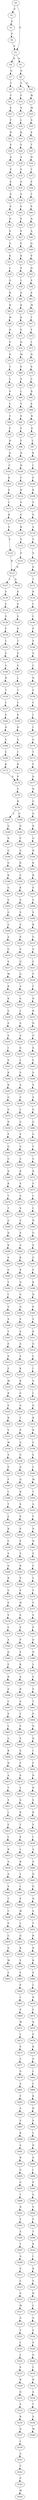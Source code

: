 strict digraph  {
	S0 -> S1 [ label = P ];
	S0 -> S2 [ label = P ];
	S1 -> S3 [ label = P ];
	S2 -> S4 [ label = R ];
	S2 -> S5 [ label = K ];
	S3 -> S6 [ label = P ];
	S4 -> S7 [ label = Q ];
	S5 -> S8 [ label = Q ];
	S6 -> S2 [ label = P ];
	S7 -> S9 [ label = T ];
	S8 -> S10 [ label = D ];
	S8 -> S11 [ label = S ];
	S9 -> S12 [ label = Y ];
	S10 -> S13 [ label = W ];
	S11 -> S14 [ label = F ];
	S12 -> S15 [ label = S ];
	S13 -> S16 [ label = M ];
	S14 -> S17 [ label = A ];
	S15 -> S18 [ label = F ];
	S16 -> S19 [ label = S ];
	S17 -> S20 [ label = L ];
	S18 -> S21 [ label = R ];
	S19 -> S22 [ label = E ];
	S20 -> S23 [ label = K ];
	S21 -> S24 [ label = P ];
	S22 -> S25 [ label = T ];
	S23 -> S26 [ label = V ];
	S24 -> S27 [ label = A ];
	S25 -> S28 [ label = H ];
	S26 -> S29 [ label = A ];
	S27 -> S30 [ label = E ];
	S28 -> S31 [ label = T ];
	S29 -> S32 [ label = E ];
	S30 -> S33 [ label = E ];
	S31 -> S34 [ label = P ];
	S32 -> S35 [ label = A ];
	S33 -> S36 [ label = E ];
	S34 -> S37 [ label = T ];
	S35 -> S38 [ label = A ];
	S36 -> S39 [ label = E ];
	S37 -> S40 [ label = P ];
	S38 -> S41 [ label = S ];
	S39 -> S42 [ label = D ];
	S40 -> S43 [ label = Q ];
	S41 -> S44 [ label = E ];
	S42 -> S45 [ label = S ];
	S43 -> S46 [ label = A ];
	S44 -> S47 [ label = P ];
	S45 -> S48 [ label = A ];
	S46 -> S49 [ label = Q ];
	S47 -> S50 [ label = E ];
	S48 -> S51 [ label = K ];
	S49 -> S52 [ label = P ];
	S50 -> S53 [ label = K ];
	S51 -> S54 [ label = L ];
	S52 -> S55 [ label = Q ];
	S53 -> S56 [ label = S ];
	S54 -> S57 [ label = G ];
	S55 -> S58 [ label = S ];
	S56 -> S59 [ label = L ];
	S57 -> S60 [ label = R ];
	S58 -> S61 [ label = E ];
	S59 -> S62 [ label = G ];
	S60 -> S63 [ label = R ];
	S61 -> S64 [ label = M ];
	S62 -> S65 [ label = K ];
	S63 -> S66 [ label = W ];
	S64 -> S67 [ label = T ];
	S65 -> S68 [ label = K ];
	S66 -> S69 [ label = D ];
	S67 -> S70 [ label = F ];
	S68 -> S71 [ label = S ];
	S69 -> S72 [ label = P ];
	S70 -> S73 [ label = L ];
	S71 -> S74 [ label = D ];
	S72 -> S75 [ label = D ];
	S73 -> S76 [ label = N ];
	S74 -> S77 [ label = M ];
	S75 -> S78 [ label = T ];
	S76 -> S79 [ label = S ];
	S77 -> S80 [ label = E ];
	S78 -> S81 [ label = L ];
	S79 -> S82 [ label = C ];
	S80 -> S83 [ label = S ];
	S81 -> S84 [ label = V ];
	S82 -> S85 [ label = D ];
	S83 -> S86 [ label = L ];
	S84 -> S87 [ label = L ];
	S85 -> S88 [ label = S ];
	S86 -> S89 [ label = V ];
	S87 -> S90 [ label = Y ];
	S88 -> S91 [ label = N ];
	S89 -> S92 [ label = V ];
	S90 -> S93 [ label = F ];
	S91 -> S94 [ label = S ];
	S92 -> S95 [ label = F ];
	S93 -> S96 [ label = H ];
	S94 -> S97 [ label = C ];
	S95 -> S98 [ label = F ];
	S96 -> S99 [ label = Q ];
	S97 -> S100 [ label = R ];
	S98 -> S101 [ label = H ];
	S99 -> S102 [ label = C ];
	S100 -> S103 [ label = I ];
	S101 -> S104 [ label = H ];
	S102 -> S105 [ label = K ];
	S103 -> S106 [ label = F ];
	S104 -> S107 [ label = C ];
	S105 -> S108 [ label = E ];
	S106 -> S109 [ label = K ];
	S107 -> S110 [ label = K ];
	S108 -> S111 [ label = C ];
	S109 -> S112 [ label = S ];
	S110 -> S113 [ label = E ];
	S111 -> S114 [ label = K ];
	S112 -> S115 [ label = S ];
	S113 -> S116 [ label = C ];
	S114 -> S117 [ label = V ];
	S115 -> S118 [ label = A ];
	S116 -> S119 [ label = K ];
	S117 -> S120 [ label = F ];
	S118 -> S121 [ label = V ];
	S119 -> S122 [ label = V ];
	S120 -> S123 [ label = R ];
	S121 -> S124 [ label = V ];
	S122 -> S125 [ label = F ];
	S123 -> S126 [ label = A ];
	S123 -> S127 [ label = T ];
	S124 -> S128 [ label = D ];
	S125 -> S123 [ label = R ];
	S126 -> S129 [ label = S ];
	S127 -> S130 [ label = S ];
	S128 -> S131 [ label = T ];
	S129 -> S132 [ label = S ];
	S130 -> S133 [ label = S ];
	S131 -> S134 [ label = K ];
	S132 -> S135 [ label = V ];
	S133 -> S136 [ label = V ];
	S134 -> S137 [ label = I ];
	S135 -> S138 [ label = F ];
	S136 -> S139 [ label = F ];
	S137 -> S140 [ label = C ];
	S138 -> S141 [ label = T ];
	S139 -> S142 [ label = T ];
	S140 -> S143 [ label = P ];
	S141 -> S144 [ label = E ];
	S142 -> S145 [ label = E ];
	S143 -> S146 [ label = S ];
	S144 -> S147 [ label = V ];
	S145 -> S148 [ label = V ];
	S146 -> S149 [ label = G ];
	S147 -> S150 [ label = L ];
	S148 -> S151 [ label = H ];
	S149 -> S152 [ label = C ];
	S150 -> S153 [ label = T ];
	S151 -> S154 [ label = T ];
	S152 -> S155 [ label = N ];
	S153 -> S156 [ label = C ];
	S154 -> S157 [ label = C ];
	S155 -> S158 [ label = P ];
	S156 -> S159 [ label = P ];
	S157 -> S160 [ label = P ];
	S158 -> S161 [ label = C ];
	S159 -> S162 [ label = D ];
	S160 -> S163 [ label = D ];
	S161 -> S164 [ label = I ];
	S162 -> S165 [ label = G ];
	S163 -> S166 [ label = G ];
	S164 -> S167 [ label = I ];
	S165 -> S168 [ label = C ];
	S166 -> S169 [ label = C ];
	S167 -> S170 [ label = G ];
	S168 -> S171 [ label = K ];
	S169 -> S172 [ label = K ];
	S170 -> S173 [ label = T ];
	S171 -> S174 [ label = P ];
	S172 -> S174 [ label = P ];
	S173 -> S175 [ label = F ];
	S174 -> S176 [ label = C ];
	S175 -> S177 [ label = Q ];
	S176 -> S178 [ label = R ];
	S177 -> S179 [ label = N ];
	S178 -> S180 [ label = P ];
	S178 -> S181 [ label = L ];
	S179 -> S182 [ label = G ];
	S180 -> S183 [ label = Q ];
	S181 -> S184 [ label = Q ];
	S182 -> S185 [ label = G ];
	S183 -> S186 [ label = E ];
	S184 -> S187 [ label = N ];
	S185 -> S188 [ label = N ];
	S186 -> S189 [ label = G ];
	S187 -> S190 [ label = G ];
	S188 -> S191 [ label = G ];
	S189 -> S192 [ label = D ];
	S190 -> S193 [ label = G ];
	S191 -> S194 [ label = R ];
	S192 -> S195 [ label = G ];
	S193 -> S196 [ label = K ];
	S194 -> S197 [ label = K ];
	S195 -> S198 [ label = K ];
	S196 -> S199 [ label = G ];
	S197 -> S200 [ label = R ];
	S198 -> S201 [ label = G ];
	S199 -> S202 [ label = S ];
	S200 -> S203 [ label = G ];
	S201 -> S204 [ label = S ];
	S202 -> S205 [ label = G ];
	S203 -> S206 [ label = G ];
	S204 -> S207 [ label = G ];
	S205 -> S208 [ label = G ];
	S206 -> S209 [ label = S ];
	S207 -> S210 [ label = S ];
	S208 -> S211 [ label = S ];
	S209 -> S212 [ label = K ];
	S210 -> S213 [ label = G ];
	S211 -> S214 [ label = G ];
	S212 -> S215 [ label = G ];
	S213 -> S216 [ label = Q ];
	S214 -> S217 [ label = S ];
	S215 -> S218 [ label = G ];
	S216 -> S219 [ label = G ];
	S217 -> S220 [ label = M ];
	S218 -> S221 [ label = G ];
	S219 -> S222 [ label = A ];
	S220 -> S223 [ label = R ];
	S221 -> S224 [ label = V ];
	S222 -> S225 [ label = G ];
	S223 -> S226 [ label = K ];
	S224 -> S227 [ label = T ];
	S225 -> S228 [ label = L ];
	S226 -> S229 [ label = G ];
	S227 -> S230 [ label = N ];
	S228 -> S231 [ label = G ];
	S229 -> S232 [ label = E ];
	S230 -> S233 [ label = K ];
	S231 -> S234 [ label = A ];
	S232 -> S235 [ label = S ];
	S233 -> S236 [ label = D ];
	S234 -> S237 [ label = G ];
	S235 -> S238 [ label = I ];
	S236 -> S239 [ label = G ];
	S237 -> S240 [ label = L ];
	S238 -> S241 [ label = S ];
	S239 -> S242 [ label = S ];
	S240 -> S243 [ label = G ];
	S241 -> S244 [ label = K ];
	S242 -> S245 [ label = S ];
	S243 -> S246 [ label = A ];
	S244 -> S247 [ label = K ];
	S245 -> S248 [ label = G ];
	S246 -> S249 [ label = G ];
	S247 -> S250 [ label = G ];
	S248 -> S251 [ label = S ];
	S249 -> S252 [ label = L ];
	S250 -> S253 [ label = G ];
	S251 -> S254 [ label = A ];
	S252 -> S255 [ label = G ];
	S253 -> S256 [ label = D ];
	S254 -> S257 [ label = G ];
	S255 -> S258 [ label = S ];
	S256 -> S259 [ label = P ];
	S257 -> S260 [ label = G ];
	S258 -> S261 [ label = G ];
	S259 -> S262 [ label = G ];
	S260 -> S263 [ label = G ];
	S261 -> S264 [ label = A ];
	S262 -> S265 [ label = G ];
	S263 -> S266 [ label = T ];
	S264 -> S267 [ label = K ];
	S265 -> S268 [ label = D ];
	S266 -> S269 [ label = G ];
	S267 -> S270 [ label = S ];
	S268 -> S271 [ label = K ];
	S269 -> S272 [ label = R ];
	S270 -> S273 [ label = G ];
	S271 -> S274 [ label = T ];
	S272 -> S275 [ label = G ];
	S273 -> S276 [ label = S ];
	S274 -> S277 [ label = T ];
	S275 -> S278 [ label = I ];
	S276 -> S279 [ label = A ];
	S277 -> S280 [ label = G ];
	S278 -> S281 [ label = L ];
	S279 -> S282 [ label = S ];
	S280 -> S283 [ label = D ];
	S281 -> S284 [ label = N ];
	S282 -> S285 [ label = G ];
	S283 -> S286 [ label = K ];
	S284 -> S287 [ label = G ];
	S285 -> S288 [ label = K ];
	S286 -> S289 [ label = S ];
	S287 -> S290 [ label = S ];
	S288 -> S291 [ label = K ];
	S289 -> S292 [ label = G ];
	S290 -> S293 [ label = G ];
	S291 -> S294 [ label = G ];
	S292 -> S295 [ label = Y ];
	S293 -> S296 [ label = S ];
	S294 -> S297 [ label = G ];
	S295 -> S298 [ label = C ];
	S296 -> S299 [ label = K ];
	S297 -> S300 [ label = G ];
	S298 -> S301 [ label = V ];
	S299 -> S302 [ label = D ];
	S300 -> S303 [ label = E ];
	S301 -> S304 [ label = A ];
	S302 -> S305 [ label = P ];
	S303 -> S306 [ label = S ];
	S304 -> S307 [ label = T ];
	S305 -> S308 [ label = V ];
	S306 -> S309 [ label = A ];
	S307 -> S310 [ label = E ];
	S308 -> S311 [ label = K ];
	S309 -> S312 [ label = S ];
	S310 -> S313 [ label = S ];
	S311 -> S314 [ label = G ];
	S312 -> S315 [ label = K ];
	S313 -> S316 [ label = F ];
	S314 -> S317 [ label = L ];
	S315 -> S318 [ label = K ];
	S316 -> S319 [ label = M ];
	S317 -> S320 [ label = I ];
	S318 -> S321 [ label = G ];
	S319 -> S322 [ label = R ];
	S320 -> S323 [ label = G ];
	S321 -> S324 [ label = G ];
	S322 -> S325 [ label = V ];
	S323 -> S326 [ label = L ];
	S324 -> S327 [ label = T ];
	S325 -> S328 [ label = R ];
	S326 -> S329 [ label = G ];
	S327 -> S330 [ label = P ];
	S328 -> S331 [ label = V ];
	S329 -> S332 [ label = R ];
	S330 -> S333 [ label = G ];
	S331 -> S334 [ label = W ];
	S332 -> S335 [ label = R ];
	S333 -> S336 [ label = G ];
	S334 -> S337 [ label = A ];
	S335 -> S338 [ label = G ];
	S336 -> S339 [ label = Q ];
	S337 -> S340 [ label = P ];
	S338 -> S341 [ label = E ];
	S339 -> S342 [ label = Q ];
	S340 -> S343 [ label = F ];
	S341 -> S344 [ label = C ];
	S342 -> S345 [ label = K ];
	S343 -> S346 [ label = L ];
	S344 -> S347 [ label = M ];
	S345 -> S348 [ label = S ];
	S346 -> S349 [ label = T ];
	S347 -> S350 [ label = T ];
	S348 -> S351 [ label = P ];
	S349 -> S352 [ label = E ];
	S350 -> S353 [ label = A ];
	S351 -> S354 [ label = P ];
	S352 -> S355 [ label = R ];
	S353 -> S356 [ label = Y ];
	S354 -> S357 [ label = P ];
	S355 -> S358 [ label = C ];
	S356 -> S359 [ label = N ];
	S357 -> S360 [ label = S ];
	S358 -> S361 [ label = S ];
	S359 -> S362 [ label = N ];
	S360 -> S363 [ label = R ];
	S361 -> S364 [ label = Q ];
	S362 -> S365 [ label = S ];
	S363 -> S366 [ label = P ];
	S364 -> S367 [ label = R ];
	S365 -> S368 [ label = C ];
	S366 -> S369 [ label = P ];
	S367 -> S370 [ label = G ];
	S368 -> S371 [ label = Y ];
	S369 -> S372 [ label = H ];
	S370 -> S373 [ label = P ];
	S371 -> S374 [ label = V ];
	S372 -> S375 [ label = S ];
	S373 -> S376 [ label = V ];
	S374 -> S377 [ label = Y ];
	S375 -> S378 [ label = P ];
	S376 -> S379 [ label = F ];
	S377 -> S380 [ label = V ];
	S378 -> S381 [ label = P ];
	S379 -> S382 [ label = A ];
	S380 -> S383 [ label = P ];
	S381 -> S384 [ label = E ];
	S382 -> S385 [ label = Q ];
	S383 -> S386 [ label = Q ];
	S384 -> S387 [ label = K ];
	S385 -> S388 [ label = F ];
	S386 -> S389 [ label = N ];
	S387 -> S390 [ label = A ];
	S388 -> S391 [ label = R ];
	S389 -> S392 [ label = L ];
	S390 -> S393 [ label = R ];
	S391 -> S394 [ label = S ];
	S392 -> S395 [ label = F ];
	S393 -> S396 [ label = S ];
	S394 -> S397 [ label = C ];
	S395 -> S398 [ label = S ];
	S396 -> S399 [ label = V ];
	S397 -> S400 [ label = S ];
	S398 -> S401 [ label = T ];
	S399 -> S402 [ label = S ];
	S400 -> S403 [ label = L ];
	S401 -> S404 [ label = P ];
	S402 -> S405 [ label = P ];
	S403 -> S406 [ label = G ];
	S404 -> S407 [ label = N ];
	S405 -> S408 [ label = S ];
	S406 -> S409 [ label = R ];
	S407 -> S410 [ label = D ];
	S408 -> S411 [ label = F ];
	S409 -> S412 [ label = H ];
	S410 -> S413 [ label = I ];
	S411 -> S414 [ label = S ];
	S412 -> S415 [ label = A ];
	S413 -> S416 [ label = F ];
	S414 -> S417 [ label = L ];
	S415 -> S418 [ label = T ];
	S416 -> S419 [ label = D ];
	S417 -> S420 [ label = A ];
	S418 -> S421 [ label = S ];
	S419 -> S422 [ label = N ];
	S420 -> S423 [ label = R ];
	S421 -> S424 [ label = L ];
	S422 -> S425 [ label = S ];
	S423 -> S426 [ label = T ];
	S424 -> S427 [ label = F ];
	S425 -> S428 [ label = R ];
	S426 -> S429 [ label = P ];
	S427 -> S430 [ label = L ];
	S428 -> S431 [ label = F ];
	S429 -> S432 [ label = L ];
	S430 -> S433 [ label = R ];
	S431 -> S434 [ label = I ];
	S432 -> S435 [ label = R ];
	S433 -> S436 [ label = A ];
	S434 -> S437 [ label = A ];
	S435 -> S438 [ label = L ];
	S436 -> S439 [ label = A ];
	S437 -> S440 [ label = S ];
	S438 -> S441 [ label = L ];
	S439 -> S442 [ label = S ];
	S440 -> S443 [ label = D ];
	S441 -> S444 [ label = P ];
	S442 -> S445 [ label = T ];
	S443 -> S446 [ label = Q ];
	S444 -> S447 [ label = W ];
	S445 -> S448 [ label = C ];
	S446 -> S449 [ label = N ];
	S447 -> S450 [ label = L ];
	S448 -> S451 [ label = P ];
	S449 -> S452 [ label = S ];
	S450 -> S453 [ label = Q ];
	S451 -> S454 [ label = C ];
	S452 -> S455 [ label = Y ];
	S453 -> S456 [ label = K ];
	S454 -> S457 [ label = S ];
	S455 -> S458 [ label = R ];
	S456 -> S459 [ label = P ];
	S457 -> S460 [ label = M ];
	S458 -> S461 [ label = R ];
	S459 -> S462 [ label = F ];
	S460 -> S463 [ label = V ];
	S461 -> S464 [ label = K ];
	S462 -> S465 [ label = P ];
	S464 -> S466 [ label = P ];
	S465 -> S467 [ label = C ];
	S466 -> S468 [ label = L ];
	S467 -> S469 [ label = P ];
	S468 -> S470 [ label = R ];
	S469 -> S471 [ label = W ];
	S470 -> S472 [ label = F ];
	S471 -> S473 [ label = L ];
	S472 -> S474 [ label = Q ];
	S473 -> S475 [ label = S ];
	S474 -> S476 [ label = E ];
	S475 -> S477 [ label = C ];
	S476 -> S478 [ label = K ];
	S477 -> S479 [ label = G ];
	S478 -> S480 [ label = S ];
	S479 -> S481 [ label = A ];
	S480 -> S482 [ label = L ];
	S481 -> S483 [ label = F ];
	S482 -> S484 [ label = L ];
	S483 -> S485 [ label = A ];
	S484 -> S486 [ label = K ];
	S485 -> S487 [ label = V ];
	S486 -> S488 [ label = H ];
	S487 -> S489 [ label = R ];
	S488 -> S490 [ label = P ];
	S489 -> S491 [ label = A ];
	S490 -> S492 [ label = L ];
	S491 -> S493 [ label = R ];
	S492 -> S494 [ label = N ];
	S493 -> S495 [ label = G ];
	S494 -> S496 [ label = S ];
	S495 -> S497 [ label = G ];
	S496 -> S498 [ label = I ];
	S497 -> S499 [ label = T ];
	S498 -> S500 [ label = P ];
	S499 -> S501 [ label = N ];
	S500 -> S502 [ label = S ];
	S501 -> S503 [ label = V ];
	S502 -> S504 [ label = V ];
	S503 -> S505 [ label = A ];
	S504 -> S506 [ label = F ];
	S505 -> S507 [ label = T ];
	S506 -> S508 [ label = T ];
	S507 -> S509 [ label = A ];
	S508 -> S510 [ label = K ];
	S509 -> S511 [ label = G ];
	S510 -> S512 [ label = I ];
	S511 -> S513 [ label = L ];
	S512 -> S514 [ label = R ];
	S513 -> S515 [ label = G ];
	S514 -> S516 [ label = S ];
	S515 -> S517 [ label = W ];
	S516 -> S518 [ label = H ];
	S517 -> S519 [ label = A ];
	S518 -> S520 [ label = L ];
	S519 -> S521 [ label = Y ];
	S520 -> S522 [ label = A ];
	S521 -> S523 [ label = L ];
	S522 -> S524 [ label = S ];
	S523 -> S525 [ label = L ];
	S524 -> S526 [ label = S ];
	S525 -> S527 [ label = P ];
	S526 -> S528 [ label = G ];
	S527 -> S529 [ label = R ];
	S528 -> S530 [ label = C ];
	S529 -> S531 [ label = G ];
	S530 -> S532 [ label = R ];
	S531 -> S533 [ label = S ];
	S532 -> S534 [ label = A ];
	S533 -> S535 [ label = R ];
	S534 -> S536 [ label = T ];
	S535 -> S537 [ label = Q ];
	S536 -> S538 [ label = A ];
	S537 -> S539 [ label = L ];
	S538 -> S540 [ label = M ];
	S539 -> S541 [ label = A ];
	S541 -> S542 [ label = C ];
	S542 -> S543 [ label = P ];
	S543 -> S544 [ label = M ];
}

